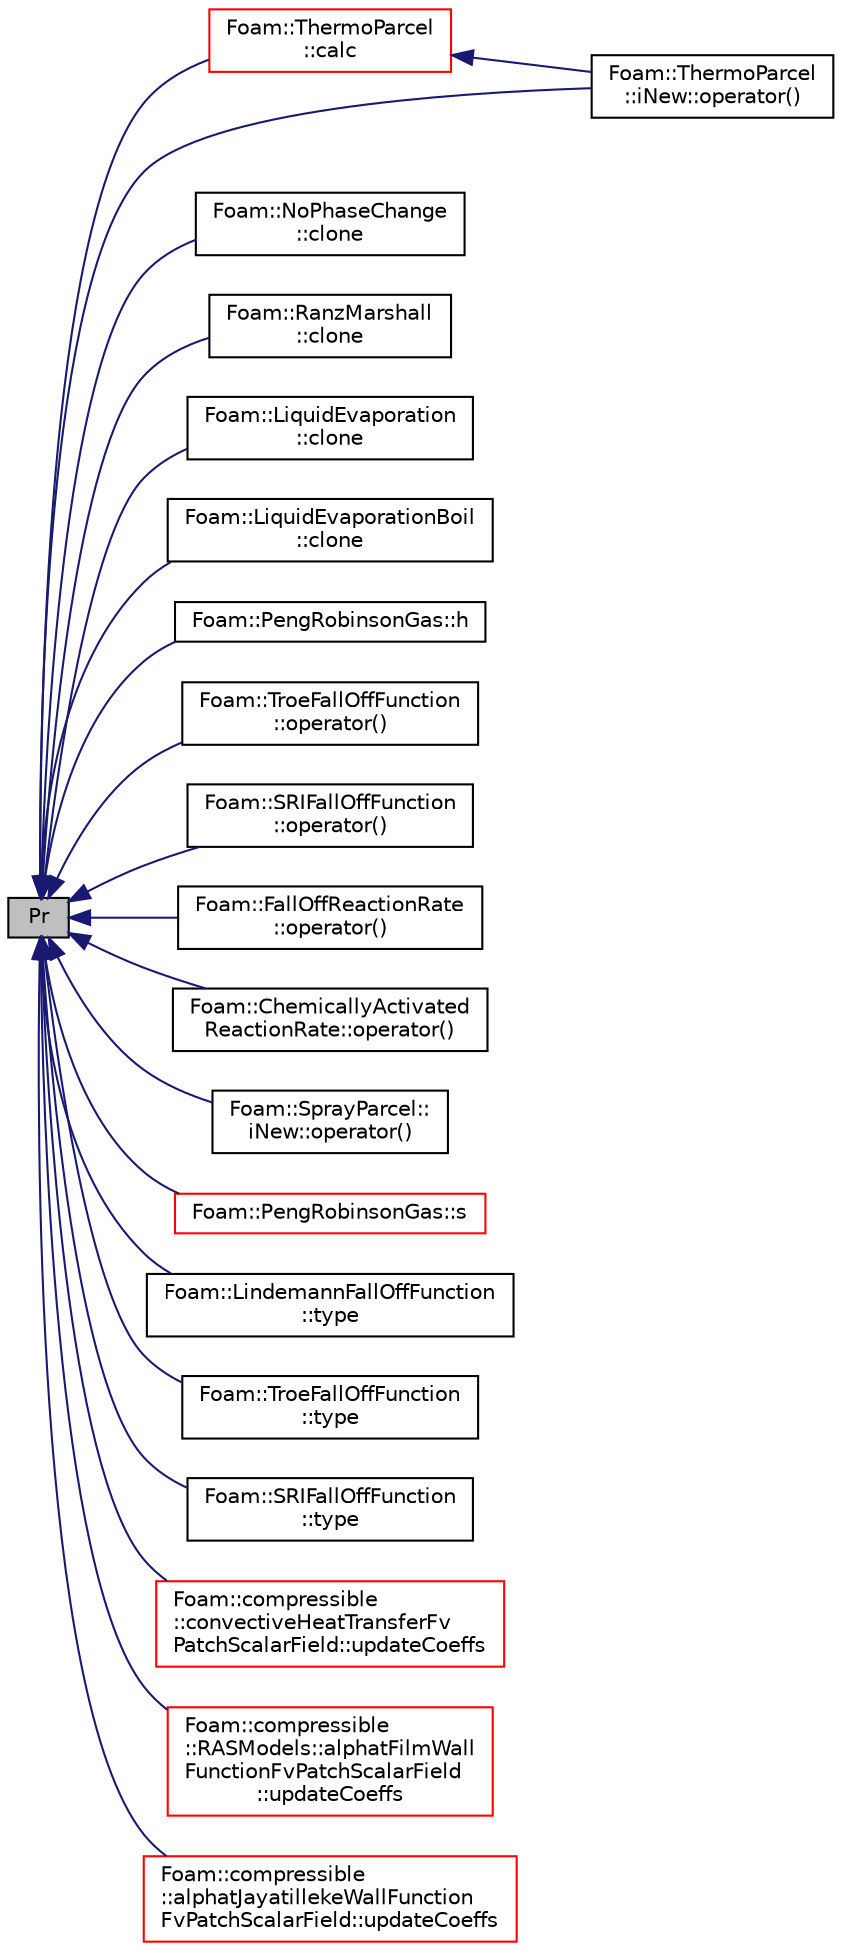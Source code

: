 digraph "Pr"
{
  bgcolor="transparent";
  edge [fontname="Helvetica",fontsize="10",labelfontname="Helvetica",labelfontsize="10"];
  node [fontname="Helvetica",fontsize="10",shape=record];
  rankdir="LR";
  Node1 [label="Pr",height=0.2,width=0.4,color="black", fillcolor="grey75", style="filled", fontcolor="black"];
  Node1 -> Node2 [dir="back",color="midnightblue",fontsize="10",style="solid",fontname="Helvetica"];
  Node2 [label="Foam::ThermoParcel\l::calc",height=0.2,width=0.4,color="red",URL="$a02669.html#a6a46515d02de32cba752f8c0cdd512e9",tooltip="Update parcel properties over the time interval. "];
  Node2 -> Node3 [dir="back",color="midnightblue",fontsize="10",style="solid",fontname="Helvetica"];
  Node3 [label="Foam::ThermoParcel\l::iNew::operator()",height=0.2,width=0.4,color="black",URL="$a01096.html#af64403328a73a09a286886c9e58eaca3"];
  Node1 -> Node4 [dir="back",color="midnightblue",fontsize="10",style="solid",fontname="Helvetica"];
  Node4 [label="Foam::NoPhaseChange\l::clone",height=0.2,width=0.4,color="black",URL="$a01672.html#a86b5624790a05204f3c15c78968015cd",tooltip="Construct and return a clone. "];
  Node1 -> Node5 [dir="back",color="midnightblue",fontsize="10",style="solid",fontname="Helvetica"];
  Node5 [label="Foam::RanzMarshall\l::clone",height=0.2,width=0.4,color="black",URL="$a02113.html#aa6b014be1c2efaac453886e31eb1493f",tooltip="Construct and return a clone. "];
  Node1 -> Node6 [dir="back",color="midnightblue",fontsize="10",style="solid",fontname="Helvetica"];
  Node6 [label="Foam::LiquidEvaporation\l::clone",height=0.2,width=0.4,color="black",URL="$a01382.html#a86b5624790a05204f3c15c78968015cd",tooltip="Construct and return a clone. "];
  Node1 -> Node7 [dir="back",color="midnightblue",fontsize="10",style="solid",fontname="Helvetica"];
  Node7 [label="Foam::LiquidEvaporationBoil\l::clone",height=0.2,width=0.4,color="black",URL="$a01383.html#a86b5624790a05204f3c15c78968015cd",tooltip="Construct and return a clone. "];
  Node1 -> Node8 [dir="back",color="midnightblue",fontsize="10",style="solid",fontname="Helvetica"];
  Node8 [label="Foam::PengRobinsonGas::h",height=0.2,width=0.4,color="black",URL="$a01866.html#a3a994be4d528e6f4f3494dec6f21494d",tooltip="Return enthalpy departure [J/kmol]. "];
  Node1 -> Node9 [dir="back",color="midnightblue",fontsize="10",style="solid",fontname="Helvetica"];
  Node9 [label="Foam::TroeFallOffFunction\l::operator()",height=0.2,width=0.4,color="black",URL="$a02769.html#acc4fa778dc0b4fe704ed261caa180472"];
  Node1 -> Node10 [dir="back",color="midnightblue",fontsize="10",style="solid",fontname="Helvetica"];
  Node10 [label="Foam::SRIFallOffFunction\l::operator()",height=0.2,width=0.4,color="black",URL="$a02492.html#acc4fa778dc0b4fe704ed261caa180472"];
  Node1 -> Node11 [dir="back",color="midnightblue",fontsize="10",style="solid",fontname="Helvetica"];
  Node11 [label="Foam::FallOffReactionRate\l::operator()",height=0.2,width=0.4,color="black",URL="$a00756.html#abe0b10bb3df1861811204e73e20cd925"];
  Node1 -> Node12 [dir="back",color="midnightblue",fontsize="10",style="solid",fontname="Helvetica"];
  Node12 [label="Foam::ChemicallyActivated\lReactionRate::operator()",height=0.2,width=0.4,color="black",URL="$a00264.html#abe0b10bb3df1861811204e73e20cd925"];
  Node1 -> Node13 [dir="back",color="midnightblue",fontsize="10",style="solid",fontname="Helvetica"];
  Node13 [label="Foam::SprayParcel::\liNew::operator()",height=0.2,width=0.4,color="black",URL="$a01101.html#a52f817f97d5573538fd34708f111751a"];
  Node1 -> Node3 [dir="back",color="midnightblue",fontsize="10",style="solid",fontname="Helvetica"];
  Node1 -> Node14 [dir="back",color="midnightblue",fontsize="10",style="solid",fontname="Helvetica"];
  Node14 [label="Foam::PengRobinsonGas::s",height=0.2,width=0.4,color="red",URL="$a01866.html#a592e05944bb9b03fab6cc8bd7f670090",tooltip="Return entropy [J/(kmol K)]. "];
  Node1 -> Node15 [dir="back",color="midnightblue",fontsize="10",style="solid",fontname="Helvetica"];
  Node15 [label="Foam::LindemannFallOffFunction\l::type",height=0.2,width=0.4,color="black",URL="$a01351.html#a5a9ddf75c38902cea71440aee7bdc980",tooltip="Return the type name. "];
  Node1 -> Node16 [dir="back",color="midnightblue",fontsize="10",style="solid",fontname="Helvetica"];
  Node16 [label="Foam::TroeFallOffFunction\l::type",height=0.2,width=0.4,color="black",URL="$a02769.html#a5a9ddf75c38902cea71440aee7bdc980",tooltip="Return the type name. "];
  Node1 -> Node17 [dir="back",color="midnightblue",fontsize="10",style="solid",fontname="Helvetica"];
  Node17 [label="Foam::SRIFallOffFunction\l::type",height=0.2,width=0.4,color="black",URL="$a02492.html#a5a9ddf75c38902cea71440aee7bdc980",tooltip="Return the type name. "];
  Node1 -> Node18 [dir="back",color="midnightblue",fontsize="10",style="solid",fontname="Helvetica"];
  Node18 [label="Foam::compressible\l::convectiveHeatTransferFv\lPatchScalarField::updateCoeffs",height=0.2,width=0.4,color="red",URL="$a00407.html#a7e24eafac629d3733181cd942d4c902f",tooltip="Update the coefficients associated with the patch field. "];
  Node1 -> Node19 [dir="back",color="midnightblue",fontsize="10",style="solid",fontname="Helvetica"];
  Node19 [label="Foam::compressible\l::RASModels::alphatFilmWall\lFunctionFvPatchScalarField\l::updateCoeffs",height=0.2,width=0.4,color="red",URL="$a00039.html#a7e24eafac629d3733181cd942d4c902f",tooltip="Update the coefficients associated with the patch field. "];
  Node1 -> Node20 [dir="back",color="midnightblue",fontsize="10",style="solid",fontname="Helvetica"];
  Node20 [label="Foam::compressible\l::alphatJayatillekeWallFunction\lFvPatchScalarField::updateCoeffs",height=0.2,width=0.4,color="red",URL="$a00041.html#a7e24eafac629d3733181cd942d4c902f",tooltip="Update the coefficients associated with the patch field. "];
}
